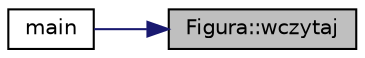 digraph "Figura::wczytaj"
{
 // LATEX_PDF_SIZE
  edge [fontname="Helvetica",fontsize="10",labelfontname="Helvetica",labelfontsize="10"];
  node [fontname="Helvetica",fontsize="10",shape=record];
  rankdir="RL";
  Node1 [label="Figura::wczytaj",height=0.2,width=0.4,color="black", fillcolor="grey75", style="filled", fontcolor="black",tooltip="Funkcja składowa odpowiedzialna za wczytanie wierzchołków bryły z pliku zewnętrznego."];
  Node1 -> Node2 [dir="back",color="midnightblue",fontsize="10",style="solid",fontname="Helvetica"];
  Node2 [label="main",height=0.2,width=0.4,color="black", fillcolor="white", style="filled",URL="$main_8cpp.html#a3c04138a5bfe5d72780bb7e82a18e627",tooltip="Funkcja main."];
}
